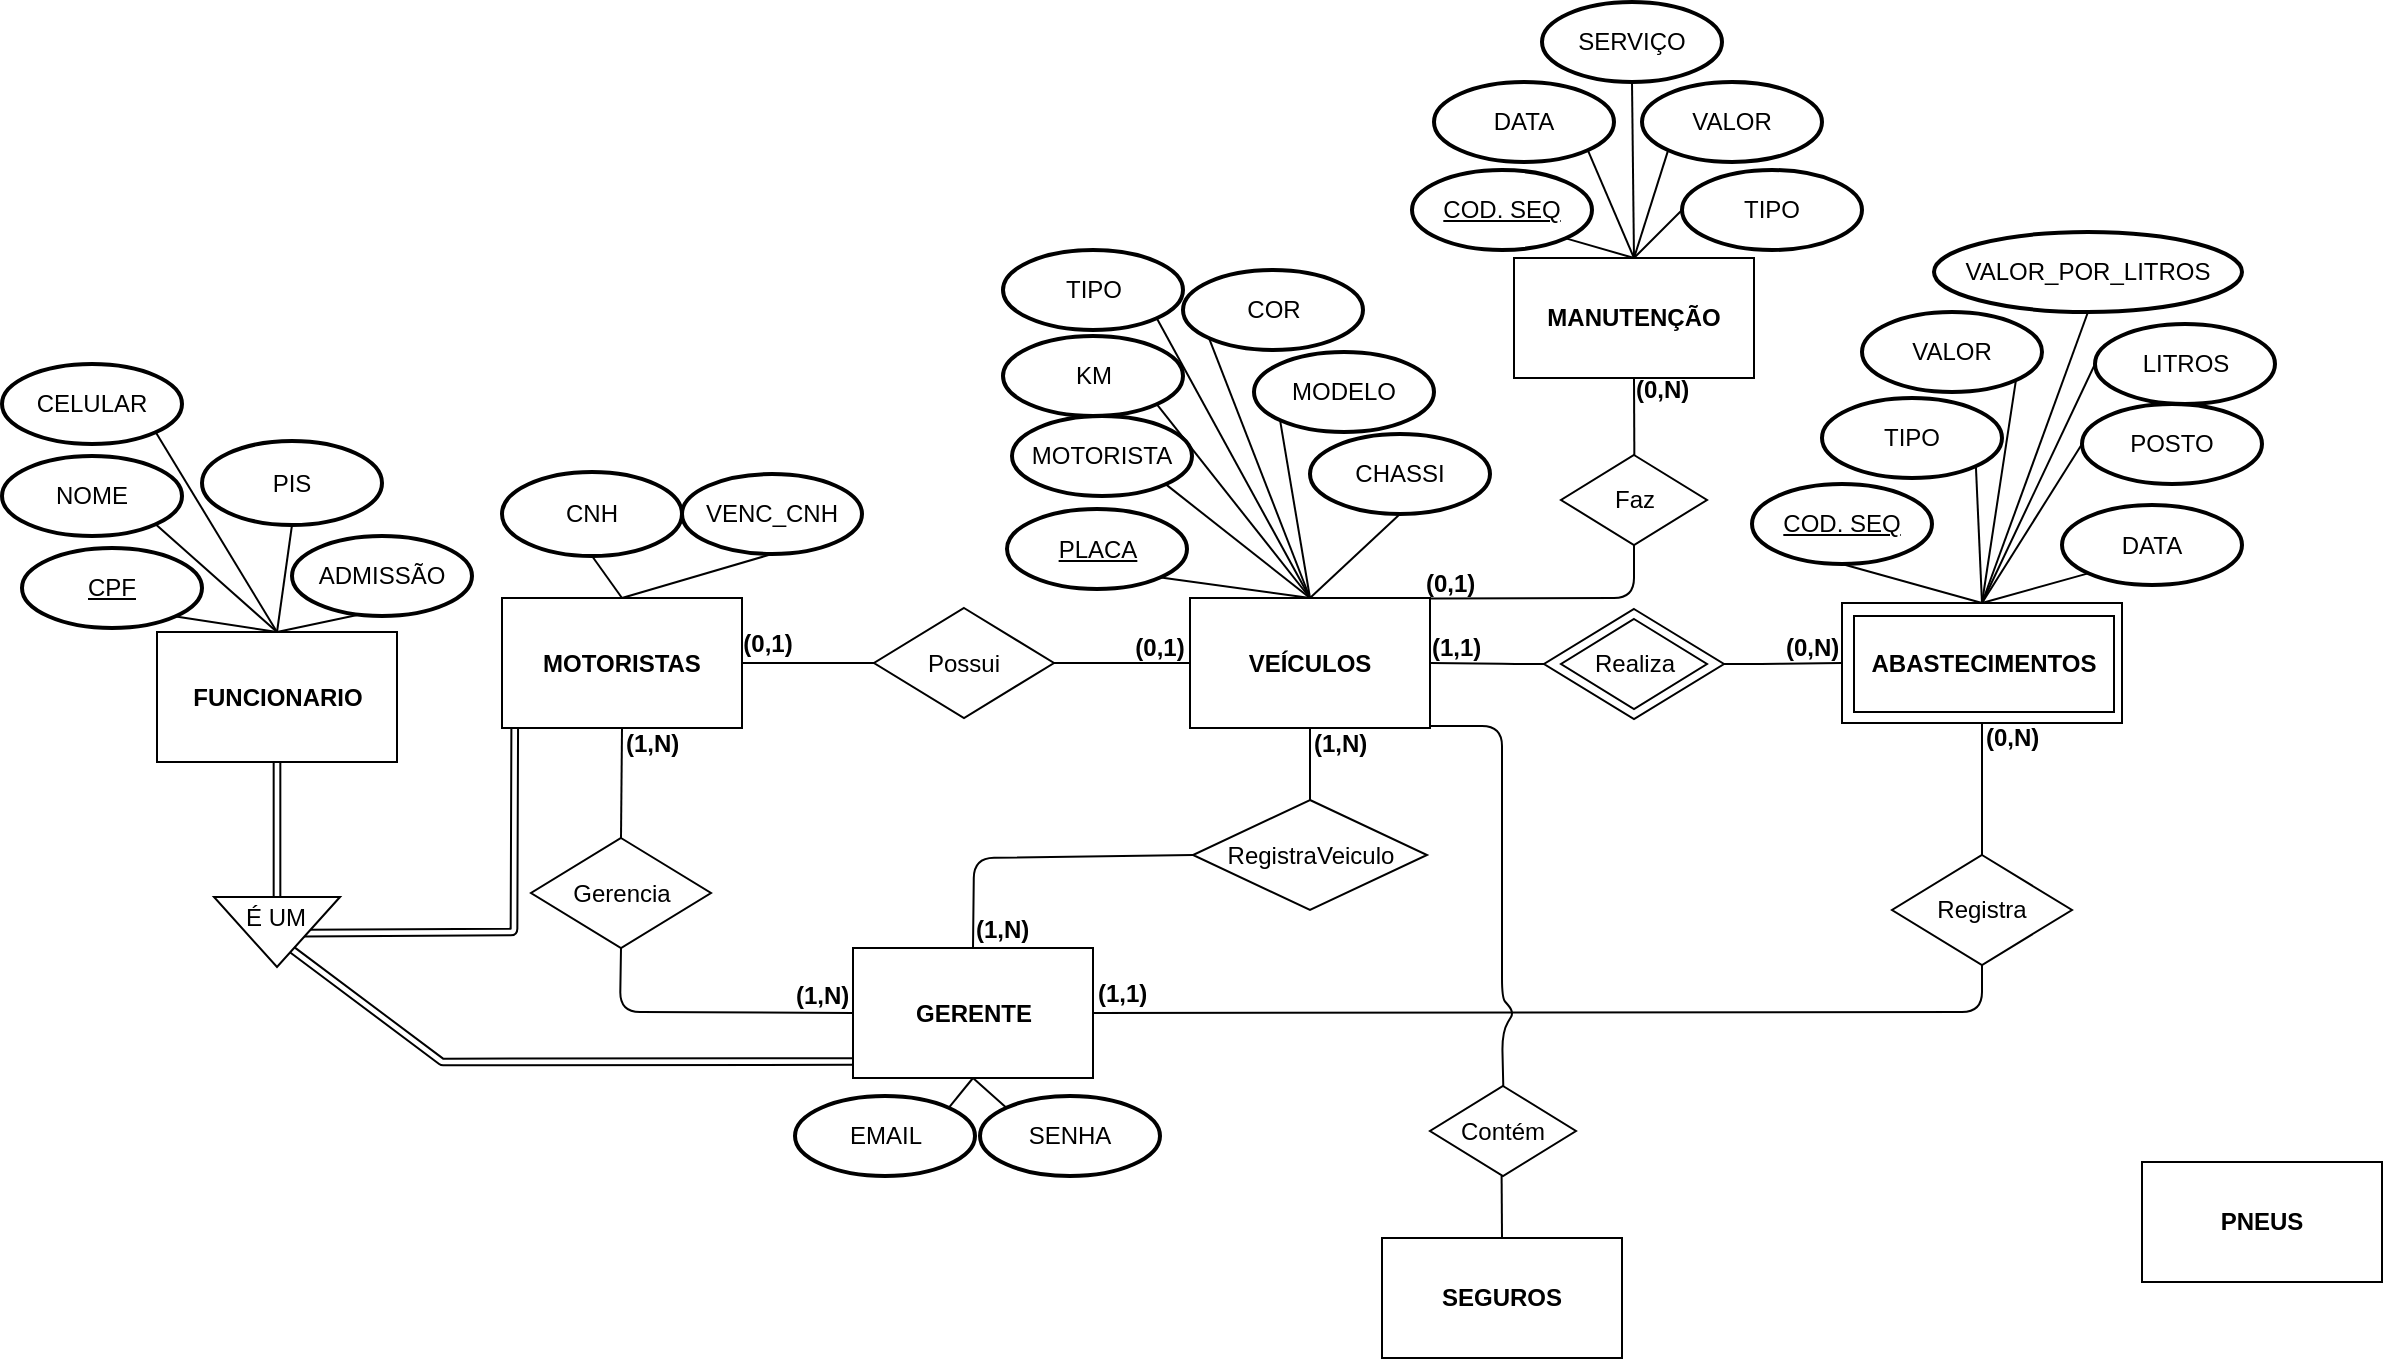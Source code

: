 <mxfile version="10.5.2" type="github"><diagram id="t4qfloRakB9NKclZlJar" name="Page-1"><mxGraphModel dx="1122" dy="1350" grid="1" gridSize="10" guides="1" tooltips="1" connect="1" arrows="1" fold="1" page="1" pageScale="1" pageWidth="827" pageHeight="1169" math="0" shadow="0"><root><mxCell id="0"/><mxCell id="1" parent="0"/><mxCell id="9N7SZ9X9yHdkgZH4mRrD-1" value="&lt;b&gt;VEÍCULOS&lt;/b&gt;" style="rounded=0;whiteSpace=wrap;html=1;" parent="1" vertex="1"><mxGeometry x="284" y="180" width="120" height="65" as="geometry"/></mxCell><mxCell id="9N7SZ9X9yHdkgZH4mRrD-2" value="&lt;b&gt;SEGUROS&lt;/b&gt;" style="rounded=0;whiteSpace=wrap;html=1;" parent="1" vertex="1"><mxGeometry x="380" y="500" width="120" height="60" as="geometry"/></mxCell><mxCell id="9N7SZ9X9yHdkgZH4mRrD-3" value="&lt;b&gt;MOTORISTAS&lt;/b&gt;" style="rounded=0;whiteSpace=wrap;html=1;" parent="1" vertex="1"><mxGeometry x="-60" y="180" width="120" height="65" as="geometry"/></mxCell><mxCell id="9N7SZ9X9yHdkgZH4mRrD-4" value="&lt;b&gt;PNEUS&lt;br&gt;&lt;/b&gt;" style="rounded=0;whiteSpace=wrap;html=1;" parent="1" vertex="1"><mxGeometry x="760" y="462" width="120" height="60" as="geometry"/></mxCell><mxCell id="9N7SZ9X9yHdkgZH4mRrD-8" value="MOTORISTA" style="strokeWidth=2;html=1;shape=mxgraph.flowchart.start_1;whiteSpace=wrap;" parent="1" vertex="1"><mxGeometry x="195" y="89" width="90" height="40" as="geometry"/></mxCell><mxCell id="9N7SZ9X9yHdkgZH4mRrD-9" value="CHASSI" style="strokeWidth=2;html=1;shape=mxgraph.flowchart.start_1;whiteSpace=wrap;" parent="1" vertex="1"><mxGeometry x="344" y="98" width="90" height="40" as="geometry"/></mxCell><mxCell id="9N7SZ9X9yHdkgZH4mRrD-10" value="&lt;u&gt;PLACA&lt;/u&gt;" style="strokeWidth=2;html=1;shape=mxgraph.flowchart.start_1;whiteSpace=wrap;" parent="1" vertex="1"><mxGeometry x="192.5" y="135.5" width="90" height="40" as="geometry"/></mxCell><mxCell id="9N7SZ9X9yHdkgZH4mRrD-12" value="" style="endArrow=none;html=1;entryX=0.855;entryY=0.855;entryDx=0;entryDy=0;entryPerimeter=0;exitX=0.5;exitY=0;exitDx=0;exitDy=0;" parent="1" source="9N7SZ9X9yHdkgZH4mRrD-1" target="9N7SZ9X9yHdkgZH4mRrD-8" edge="1"><mxGeometry width="50" height="50" relative="1" as="geometry"><mxPoint x="30" y="450" as="sourcePoint"/><mxPoint x="80" y="430" as="targetPoint"/><Array as="points"/></mxGeometry></mxCell><mxCell id="9N7SZ9X9yHdkgZH4mRrD-13" value="" style="endArrow=none;html=1;entryX=0.5;entryY=1;entryDx=0;entryDy=0;entryPerimeter=0;exitX=0.5;exitY=0;exitDx=0;exitDy=0;" parent="1" source="9N7SZ9X9yHdkgZH4mRrD-1" target="9N7SZ9X9yHdkgZH4mRrD-9" edge="1"><mxGeometry width="50" height="50" relative="1" as="geometry"><mxPoint x="245" y="190" as="sourcePoint"/><mxPoint x="255" y="130" as="targetPoint"/><Array as="points"/></mxGeometry></mxCell><mxCell id="9N7SZ9X9yHdkgZH4mRrD-14" value="" style="endArrow=none;html=1;entryX=0.855;entryY=0.855;entryDx=0;entryDy=0;entryPerimeter=0;exitX=0.5;exitY=0;exitDx=0;exitDy=0;" parent="1" source="9N7SZ9X9yHdkgZH4mRrD-1" target="9N7SZ9X9yHdkgZH4mRrD-10" edge="1"><mxGeometry width="50" height="50" relative="1" as="geometry"><mxPoint x="355" y="200" as="sourcePoint"/><mxPoint x="365" y="140" as="targetPoint"/><Array as="points"/></mxGeometry></mxCell><mxCell id="9N7SZ9X9yHdkgZH4mRrD-17" value="KM" style="strokeWidth=2;html=1;shape=mxgraph.flowchart.start_1;whiteSpace=wrap;" parent="1" vertex="1"><mxGeometry x="190.5" y="49" width="90" height="40" as="geometry"/></mxCell><mxCell id="9N7SZ9X9yHdkgZH4mRrD-18" value="" style="endArrow=none;html=1;entryX=0.855;entryY=0.855;entryDx=0;entryDy=0;entryPerimeter=0;exitX=0.5;exitY=0;exitDx=0;exitDy=0;" parent="1" source="9N7SZ9X9yHdkgZH4mRrD-1" target="9N7SZ9X9yHdkgZH4mRrD-17" edge="1"><mxGeometry width="50" height="50" relative="1" as="geometry"><mxPoint x="340" y="180" as="sourcePoint"/><mxPoint x="383" y="165" as="targetPoint"/><Array as="points"/></mxGeometry></mxCell><mxCell id="9N7SZ9X9yHdkgZH4mRrD-19" value="MODELO" style="strokeWidth=2;html=1;shape=mxgraph.flowchart.start_1;whiteSpace=wrap;" parent="1" vertex="1"><mxGeometry x="316" y="57" width="90" height="40" as="geometry"/></mxCell><mxCell id="9N7SZ9X9yHdkgZH4mRrD-20" value="" style="endArrow=none;html=1;entryX=0.145;entryY=0.855;entryDx=0;entryDy=0;entryPerimeter=0;exitX=0.5;exitY=0;exitDx=0;exitDy=0;" parent="1" source="9N7SZ9X9yHdkgZH4mRrD-1" target="9N7SZ9X9yHdkgZH4mRrD-19" edge="1"><mxGeometry width="50" height="50" relative="1" as="geometry"><mxPoint x="340" y="140" as="sourcePoint"/><mxPoint x="383" y="163" as="targetPoint"/><Array as="points"/></mxGeometry></mxCell><mxCell id="9N7SZ9X9yHdkgZH4mRrD-21" value="COR" style="strokeWidth=2;html=1;shape=mxgraph.flowchart.start_1;whiteSpace=wrap;" parent="1" vertex="1"><mxGeometry x="280.5" y="16" width="90" height="40" as="geometry"/></mxCell><mxCell id="9N7SZ9X9yHdkgZH4mRrD-22" value="" style="endArrow=none;html=1;entryX=0.145;entryY=0.855;entryDx=0;entryDy=0;entryPerimeter=0;exitX=0.5;exitY=0;exitDx=0;exitDy=0;" parent="1" source="9N7SZ9X9yHdkgZH4mRrD-1" target="9N7SZ9X9yHdkgZH4mRrD-21" edge="1"><mxGeometry width="50" height="50" relative="1" as="geometry"><mxPoint x="345" y="150" as="sourcePoint"/><mxPoint x="393" y="131" as="targetPoint"/><Array as="points"/></mxGeometry></mxCell><mxCell id="9N7SZ9X9yHdkgZH4mRrD-23" value="TIPO" style="strokeWidth=2;html=1;shape=mxgraph.flowchart.start_1;whiteSpace=wrap;" parent="1" vertex="1"><mxGeometry x="190.5" y="6" width="90" height="40" as="geometry"/></mxCell><mxCell id="9N7SZ9X9yHdkgZH4mRrD-24" value="" style="endArrow=none;html=1;entryX=0.855;entryY=0.855;entryDx=0;entryDy=0;entryPerimeter=0;exitX=0.5;exitY=0;exitDx=0;exitDy=0;" parent="1" source="9N7SZ9X9yHdkgZH4mRrD-1" target="9N7SZ9X9yHdkgZH4mRrD-23" edge="1"><mxGeometry width="50" height="50" relative="1" as="geometry"><mxPoint x="353" y="170" as="sourcePoint"/><mxPoint x="317" y="42" as="targetPoint"/><Array as="points"/></mxGeometry></mxCell><mxCell id="9N7SZ9X9yHdkgZH4mRrD-25" value="Possui" style="rhombus;whiteSpace=wrap;html=1;" parent="1" vertex="1"><mxGeometry x="126" y="185" width="90" height="55" as="geometry"/></mxCell><mxCell id="9N7SZ9X9yHdkgZH4mRrD-27" value="" style="endArrow=none;html=1;entryX=1;entryY=0.5;entryDx=0;entryDy=0;exitX=0;exitY=0.5;exitDx=0;exitDy=0;" parent="1" source="9N7SZ9X9yHdkgZH4mRrD-1" target="9N7SZ9X9yHdkgZH4mRrD-25" edge="1"><mxGeometry width="50" height="50" relative="1" as="geometry"><mxPoint x="231" y="350" as="sourcePoint"/><mxPoint x="200" y="227" as="targetPoint"/><Array as="points"/></mxGeometry></mxCell><mxCell id="9N7SZ9X9yHdkgZH4mRrD-28" value="" style="endArrow=none;html=1;entryX=1;entryY=0.5;entryDx=0;entryDy=0;exitX=0;exitY=0.5;exitDx=0;exitDy=0;" parent="1" source="9N7SZ9X9yHdkgZH4mRrD-25" target="9N7SZ9X9yHdkgZH4mRrD-3" edge="1"><mxGeometry width="50" height="50" relative="1" as="geometry"><mxPoint x="130" y="231.5" as="sourcePoint"/><mxPoint x="70" y="231.5" as="targetPoint"/><Array as="points"/></mxGeometry></mxCell><mxCell id="9N7SZ9X9yHdkgZH4mRrD-29" value="NOME" style="strokeWidth=2;html=1;shape=mxgraph.flowchart.start_1;whiteSpace=wrap;" parent="1" vertex="1"><mxGeometry x="-310" y="109" width="90" height="40" as="geometry"/></mxCell><mxCell id="9N7SZ9X9yHdkgZH4mRrD-30" value="&lt;u&gt;CPF&lt;/u&gt;" style="strokeWidth=2;html=1;shape=mxgraph.flowchart.start_1;whiteSpace=wrap;" parent="1" vertex="1"><mxGeometry x="-300" y="155" width="90" height="40" as="geometry"/></mxCell><mxCell id="9N7SZ9X9yHdkgZH4mRrD-31" value="CELULAR" style="strokeWidth=2;html=1;shape=mxgraph.flowchart.start_1;whiteSpace=wrap;" parent="1" vertex="1"><mxGeometry x="-310" y="63" width="90" height="40" as="geometry"/></mxCell><mxCell id="9N7SZ9X9yHdkgZH4mRrD-32" value="ADMISSÃO" style="strokeWidth=2;html=1;shape=mxgraph.flowchart.start_1;whiteSpace=wrap;" parent="1" vertex="1"><mxGeometry x="-165" y="149" width="90" height="40" as="geometry"/></mxCell><mxCell id="9N7SZ9X9yHdkgZH4mRrD-33" value="PIS" style="strokeWidth=2;html=1;shape=mxgraph.flowchart.start_1;whiteSpace=wrap;" parent="1" vertex="1"><mxGeometry x="-210" y="101.5" width="90" height="42" as="geometry"/></mxCell><mxCell id="9N7SZ9X9yHdkgZH4mRrD-34" value="" style="endArrow=none;html=1;entryX=0.855;entryY=0.855;entryDx=0;entryDy=0;entryPerimeter=0;exitX=0.5;exitY=0;exitDx=0;exitDy=0;" parent="1" source="hRNtRsO3ycfnS-jZEF78-74" target="9N7SZ9X9yHdkgZH4mRrD-30" edge="1"><mxGeometry width="50" height="50" relative="1" as="geometry"><mxPoint x="-190" y="130" as="sourcePoint"/><mxPoint x="-20" y="47" as="targetPoint"/><Array as="points"/></mxGeometry></mxCell><mxCell id="9N7SZ9X9yHdkgZH4mRrD-35" value="" style="endArrow=none;html=1;entryX=0.855;entryY=0.855;entryDx=0;entryDy=0;entryPerimeter=0;exitX=0.5;exitY=0;exitDx=0;exitDy=0;" parent="1" source="hRNtRsO3ycfnS-jZEF78-74" target="9N7SZ9X9yHdkgZH4mRrD-29" edge="1"><mxGeometry width="50" height="50" relative="1" as="geometry"><mxPoint x="-210" y="180" as="sourcePoint"/><mxPoint x="-40" y="118" as="targetPoint"/><Array as="points"/></mxGeometry></mxCell><mxCell id="9N7SZ9X9yHdkgZH4mRrD-36" value="" style="endArrow=none;html=1;entryX=0.855;entryY=0.855;entryDx=0;entryDy=0;entryPerimeter=0;exitX=0.5;exitY=0;exitDx=0;exitDy=0;" parent="1" source="hRNtRsO3ycfnS-jZEF78-74" target="9N7SZ9X9yHdkgZH4mRrD-31" edge="1"><mxGeometry width="50" height="50" relative="1" as="geometry"><mxPoint x="-210" y="120" as="sourcePoint"/><mxPoint x="-40" y="72" as="targetPoint"/><Array as="points"/></mxGeometry></mxCell><mxCell id="9N7SZ9X9yHdkgZH4mRrD-37" value="" style="endArrow=none;html=1;entryX=0.389;entryY=0.975;entryDx=0;entryDy=0;entryPerimeter=0;exitX=0.5;exitY=0;exitDx=0;exitDy=0;" parent="1" source="hRNtRsO3ycfnS-jZEF78-74" target="9N7SZ9X9yHdkgZH4mRrD-32" edge="1"><mxGeometry width="50" height="50" relative="1" as="geometry"><mxPoint x="-160" y="140" as="sourcePoint"/><mxPoint x="-22" y="110" as="targetPoint"/><Array as="points"/></mxGeometry></mxCell><mxCell id="9N7SZ9X9yHdkgZH4mRrD-38" value="" style="endArrow=none;html=1;entryX=0.5;entryY=1;entryDx=0;entryDy=0;entryPerimeter=0;exitX=0.5;exitY=0;exitDx=0;exitDy=0;" parent="1" source="hRNtRsO3ycfnS-jZEF78-74" target="9N7SZ9X9yHdkgZH4mRrD-33" edge="1"><mxGeometry width="50" height="50" relative="1" as="geometry"><mxPoint x="-170" y="130" as="sourcePoint"/><mxPoint x="28" y="142" as="targetPoint"/><Array as="points"/></mxGeometry></mxCell><mxCell id="9N7SZ9X9yHdkgZH4mRrD-39" value="&lt;b&gt;MANUTENÇÃO&lt;/b&gt;" style="rounded=0;whiteSpace=wrap;html=1;" parent="1" vertex="1"><mxGeometry x="446" y="10" width="120" height="60" as="geometry"/></mxCell><mxCell id="9N7SZ9X9yHdkgZH4mRrD-40" value="DATA" style="strokeWidth=2;html=1;shape=mxgraph.flowchart.start_1;whiteSpace=wrap;" parent="1" vertex="1"><mxGeometry x="406" y="-78" width="90" height="40" as="geometry"/></mxCell><mxCell id="9N7SZ9X9yHdkgZH4mRrD-42" value="TIPO" style="strokeWidth=2;html=1;shape=mxgraph.flowchart.start_1;whiteSpace=wrap;" parent="1" vertex="1"><mxGeometry x="530" y="-34" width="90" height="40" as="geometry"/></mxCell><mxCell id="9N7SZ9X9yHdkgZH4mRrD-43" value="SERVIÇO" style="strokeWidth=2;html=1;shape=mxgraph.flowchart.start_1;whiteSpace=wrap;" parent="1" vertex="1"><mxGeometry x="460" y="-118" width="90" height="40" as="geometry"/></mxCell><mxCell id="9N7SZ9X9yHdkgZH4mRrD-44" value="VALOR" style="strokeWidth=2;html=1;shape=mxgraph.flowchart.start_1;whiteSpace=wrap;" parent="1" vertex="1"><mxGeometry x="510" y="-78" width="90" height="40" as="geometry"/></mxCell><mxCell id="9N7SZ9X9yHdkgZH4mRrD-45" value="" style="endArrow=none;html=1;entryX=0.5;entryY=0;entryDx=0;entryDy=0;exitX=0.5;exitY=1;exitDx=0;exitDy=0;exitPerimeter=0;" parent="1" source="9N7SZ9X9yHdkgZH4mRrD-43" target="9N7SZ9X9yHdkgZH4mRrD-39" edge="1"><mxGeometry width="50" height="50" relative="1" as="geometry"><mxPoint x="520" y="-80" as="sourcePoint"/><mxPoint x="638" y="-54" as="targetPoint"/><Array as="points"/></mxGeometry></mxCell><mxCell id="9N7SZ9X9yHdkgZH4mRrD-46" value="" style="endArrow=none;html=1;entryX=0.5;entryY=0;entryDx=0;entryDy=0;exitX=0.855;exitY=0.855;exitDx=0;exitDy=0;exitPerimeter=0;" parent="1" source="9N7SZ9X9yHdkgZH4mRrD-40" target="9N7SZ9X9yHdkgZH4mRrD-39" edge="1"><mxGeometry width="50" height="50" relative="1" as="geometry"><mxPoint x="355" y="440" as="sourcePoint"/><mxPoint x="340" y="410" as="targetPoint"/><Array as="points"/></mxGeometry></mxCell><mxCell id="9N7SZ9X9yHdkgZH4mRrD-48" value="" style="endArrow=none;html=1;entryX=0.5;entryY=0;entryDx=0;entryDy=0;exitX=0;exitY=0.5;exitDx=0;exitDy=0;exitPerimeter=0;" parent="1" source="9N7SZ9X9yHdkgZH4mRrD-42" target="9N7SZ9X9yHdkgZH4mRrD-39" edge="1"><mxGeometry width="50" height="50" relative="1" as="geometry"><mxPoint x="325" y="483" as="sourcePoint"/><mxPoint x="340" y="410" as="targetPoint"/><Array as="points"/></mxGeometry></mxCell><mxCell id="9N7SZ9X9yHdkgZH4mRrD-49" value="" style="endArrow=none;html=1;entryX=0.5;entryY=0;entryDx=0;entryDy=0;exitX=0.145;exitY=0.855;exitDx=0;exitDy=0;exitPerimeter=0;" parent="1" source="9N7SZ9X9yHdkgZH4mRrD-44" target="9N7SZ9X9yHdkgZH4mRrD-39" edge="1"><mxGeometry width="50" height="50" relative="1" as="geometry"><mxPoint x="343" y="496" as="sourcePoint"/><mxPoint x="340" y="410" as="targetPoint"/><Array as="points"/></mxGeometry></mxCell><mxCell id="9N7SZ9X9yHdkgZH4mRrD-50" value="CNH" style="strokeWidth=2;html=1;shape=mxgraph.flowchart.start_1;whiteSpace=wrap;" parent="1" vertex="1"><mxGeometry x="-60" y="117" width="90" height="42" as="geometry"/></mxCell><mxCell id="V9KDtcPmeRMQg-3hCmHL-2" value="" style="endArrow=none;html=1;exitX=0.5;exitY=0;exitDx=0;exitDy=0;entryX=0.5;entryY=1;entryDx=0;entryDy=0;entryPerimeter=0;" parent="1" source="9N7SZ9X9yHdkgZH4mRrD-3" target="9N7SZ9X9yHdkgZH4mRrD-50" edge="1"><mxGeometry width="50" height="50" relative="1" as="geometry"><mxPoint y="139.5" as="sourcePoint"/><mxPoint x="30" y="120" as="targetPoint"/><Array as="points"/></mxGeometry></mxCell><mxCell id="hRNtRsO3ycfnS-jZEF78-1" value="&lt;b&gt;ABASTECIMENTOS&lt;br&gt;&lt;/b&gt;" style="rounded=0;whiteSpace=wrap;html=1;" vertex="1" parent="1"><mxGeometry x="610" y="182.5" width="140" height="60" as="geometry"/></mxCell><mxCell id="hRNtRsO3ycfnS-jZEF78-2" value="&lt;b&gt;(0,1)&lt;/b&gt;" style="text;html=1;strokeColor=none;fillColor=none;align=center;verticalAlign=middle;whiteSpace=wrap;rounded=0;" vertex="1" parent="1"><mxGeometry x="249" y="195" width="40" height="20" as="geometry"/></mxCell><mxCell id="hRNtRsO3ycfnS-jZEF78-3" value="&lt;b&gt;(0,1)&lt;/b&gt;" style="text;html=1;strokeColor=none;fillColor=none;align=center;verticalAlign=middle;whiteSpace=wrap;rounded=0;" vertex="1" parent="1"><mxGeometry x="53" y="192.5" width="40" height="20" as="geometry"/></mxCell><mxCell id="hRNtRsO3ycfnS-jZEF78-8" value="Realiza" style="rhombus;whiteSpace=wrap;html=1;" vertex="1" parent="1"><mxGeometry x="461" y="185.5" width="90" height="55" as="geometry"/></mxCell><mxCell id="hRNtRsO3ycfnS-jZEF78-12" value="" style="endArrow=none;html=1;entryX=0;entryY=0.5;entryDx=0;entryDy=0;exitX=1;exitY=0.5;exitDx=0;exitDy=0;" edge="1" parent="1" source="9N7SZ9X9yHdkgZH4mRrD-1" target="hRNtRsO3ycfnS-jZEF78-8"><mxGeometry width="50" height="50" relative="1" as="geometry"><mxPoint x="430.111" y="223.111" as="sourcePoint"/><mxPoint x="473.167" y="207.278" as="targetPoint"/><Array as="points"><mxPoint x="450" y="213"/></Array></mxGeometry></mxCell><mxCell id="hRNtRsO3ycfnS-jZEF78-13" value="" style="endArrow=none;html=1;exitX=1;exitY=0.5;exitDx=0;exitDy=0;entryX=0;entryY=0.5;entryDx=0;entryDy=0;" edge="1" parent="1" source="hRNtRsO3ycfnS-jZEF78-8" target="hRNtRsO3ycfnS-jZEF78-1"><mxGeometry width="50" height="50" relative="1" as="geometry"><mxPoint x="547.333" y="220.167" as="sourcePoint"/><mxPoint x="580" y="240" as="targetPoint"/><Array as="points"><mxPoint x="570" y="213"/></Array></mxGeometry></mxCell><mxCell id="hRNtRsO3ycfnS-jZEF78-18" value="&lt;b&gt;GERENTE&lt;/b&gt;" style="rounded=0;whiteSpace=wrap;html=1;" vertex="1" parent="1"><mxGeometry x="115.5" y="355" width="120" height="65" as="geometry"/></mxCell><mxCell id="hRNtRsO3ycfnS-jZEF78-25" value="EMAIL" style="strokeWidth=2;html=1;shape=mxgraph.flowchart.start_1;whiteSpace=wrap;" vertex="1" parent="1"><mxGeometry x="86.5" y="429" width="90" height="40" as="geometry"/></mxCell><mxCell id="hRNtRsO3ycfnS-jZEF78-26" value="SENHA" style="strokeWidth=2;html=1;shape=mxgraph.flowchart.start_1;whiteSpace=wrap;" vertex="1" parent="1"><mxGeometry x="179" y="429" width="90" height="40" as="geometry"/></mxCell><mxCell id="hRNtRsO3ycfnS-jZEF78-30" value="" style="endArrow=none;html=1;exitX=0.5;exitY=1;exitDx=0;exitDy=0;entryX=0.145;entryY=0.145;entryDx=0;entryDy=0;entryPerimeter=0;" edge="1" parent="1" source="hRNtRsO3ycfnS-jZEF78-18" target="hRNtRsO3ycfnS-jZEF78-26"><mxGeometry width="50" height="50" relative="1" as="geometry"><mxPoint x="188.286" y="550.048" as="sourcePoint"/><mxPoint x="220" y="650" as="targetPoint"/><Array as="points"/></mxGeometry></mxCell><mxCell id="hRNtRsO3ycfnS-jZEF78-31" value="" style="endArrow=none;html=1;exitX=0.5;exitY=1;exitDx=0;exitDy=0;entryX=0.855;entryY=0.145;entryDx=0;entryDy=0;entryPerimeter=0;" edge="1" parent="1" source="hRNtRsO3ycfnS-jZEF78-18" target="hRNtRsO3ycfnS-jZEF78-25"><mxGeometry width="50" height="50" relative="1" as="geometry"><mxPoint x="155.786" y="604.048" as="sourcePoint"/><mxPoint x="216.738" y="655.952" as="targetPoint"/><Array as="points"/></mxGeometry></mxCell><mxCell id="hRNtRsO3ycfnS-jZEF78-35" value="Gerencia" style="rhombus;whiteSpace=wrap;html=1;" vertex="1" parent="1"><mxGeometry x="-45.5" y="300" width="90" height="55" as="geometry"/></mxCell><mxCell id="hRNtRsO3ycfnS-jZEF78-36" value="RegistraVeiculo" style="rhombus;whiteSpace=wrap;html=1;" vertex="1" parent="1"><mxGeometry x="285.5" y="281" width="117" height="55" as="geometry"/></mxCell><mxCell id="hRNtRsO3ycfnS-jZEF78-37" value="" style="endArrow=none;html=1;exitX=0;exitY=0.5;exitDx=0;exitDy=0;entryX=0.5;entryY=1;entryDx=0;entryDy=0;" edge="1" parent="1" source="hRNtRsO3ycfnS-jZEF78-18" target="hRNtRsO3ycfnS-jZEF78-35"><mxGeometry width="50" height="50" relative="1" as="geometry"><mxPoint x="25.5" y="434" as="sourcePoint"/><mxPoint x="50" y="387" as="targetPoint"/><Array as="points"><mxPoint x="-1" y="387"/></Array></mxGeometry></mxCell><mxCell id="hRNtRsO3ycfnS-jZEF78-38" value="" style="endArrow=none;html=1;entryX=0.5;entryY=1;entryDx=0;entryDy=0;exitX=0.5;exitY=0;exitDx=0;exitDy=0;" edge="1" parent="1" source="hRNtRsO3ycfnS-jZEF78-35" target="9N7SZ9X9yHdkgZH4mRrD-3"><mxGeometry width="50" height="50" relative="1" as="geometry"><mxPoint x="70" y="364" as="sourcePoint"/><mxPoint x="101" y="260" as="targetPoint"/><Array as="points"/></mxGeometry></mxCell><mxCell id="hRNtRsO3ycfnS-jZEF78-39" value="" style="endArrow=none;html=1;exitX=0;exitY=0.5;exitDx=0;exitDy=0;entryX=0.5;entryY=0;entryDx=0;entryDy=0;" edge="1" parent="1" source="hRNtRsO3ycfnS-jZEF78-36" target="hRNtRsO3ycfnS-jZEF78-18"><mxGeometry width="50" height="50" relative="1" as="geometry"><mxPoint x="369.224" y="392.31" as="sourcePoint"/><mxPoint x="252.672" y="359.897" as="targetPoint"/><Array as="points"><mxPoint x="176" y="310"/></Array></mxGeometry></mxCell><mxCell id="hRNtRsO3ycfnS-jZEF78-40" value="" style="endArrow=none;html=1;entryX=0.5;entryY=1;entryDx=0;entryDy=0;exitX=0.5;exitY=0;exitDx=0;exitDy=0;" edge="1" parent="1" source="hRNtRsO3ycfnS-jZEF78-36" target="9N7SZ9X9yHdkgZH4mRrD-1"><mxGeometry width="50" height="50" relative="1" as="geometry"><mxPoint x="302.672" y="316.724" as="sourcePoint"/><mxPoint x="303.362" y="262.241" as="targetPoint"/><Array as="points"/></mxGeometry></mxCell><mxCell id="hRNtRsO3ycfnS-jZEF78-41" value="&lt;b&gt;(1,N)&lt;/b&gt;" style="text;html=1;resizable=0;points=[];autosize=1;align=left;verticalAlign=top;spacingTop=-4;" vertex="1" parent="1"><mxGeometry y="242.5" width="40" height="20" as="geometry"/></mxCell><mxCell id="hRNtRsO3ycfnS-jZEF78-42" value="&lt;b&gt;(1,N)&lt;/b&gt;" style="text;html=1;resizable=0;points=[];autosize=1;align=left;verticalAlign=top;spacingTop=-4;" vertex="1" parent="1"><mxGeometry x="85" y="368.5" width="40" height="20" as="geometry"/></mxCell><mxCell id="hRNtRsO3ycfnS-jZEF78-44" value="&lt;b&gt;(1,N)&lt;/b&gt;" style="text;html=1;resizable=0;points=[];autosize=1;align=left;verticalAlign=top;spacingTop=-4;" vertex="1" parent="1"><mxGeometry x="344" y="242.5" width="40" height="20" as="geometry"/></mxCell><mxCell id="hRNtRsO3ycfnS-jZEF78-45" value="&lt;b&gt;(1,N)&lt;/b&gt;" style="text;html=1;resizable=0;points=[];autosize=1;align=left;verticalAlign=top;spacingTop=-4;" vertex="1" parent="1"><mxGeometry x="175" y="336" width="40" height="20" as="geometry"/></mxCell><mxCell id="hRNtRsO3ycfnS-jZEF78-46" value="" style="endArrow=none;html=1;exitX=1;exitY=0.5;exitDx=0;exitDy=0;entryX=0.5;entryY=1;entryDx=0;entryDy=0;" edge="1" parent="1" source="hRNtRsO3ycfnS-jZEF78-18" target="hRNtRsO3ycfnS-jZEF78-50"><mxGeometry width="50" height="50" relative="1" as="geometry"><mxPoint x="288.932" y="385.542" as="sourcePoint"/><mxPoint x="680" y="360" as="targetPoint"/><Array as="points"><mxPoint x="680" y="387"/></Array></mxGeometry></mxCell><mxCell id="hRNtRsO3ycfnS-jZEF78-47" value="&lt;b&gt;(0,N)&lt;/b&gt;" style="text;html=1;resizable=0;points=[];autosize=1;align=left;verticalAlign=top;spacingTop=-4;" vertex="1" parent="1"><mxGeometry x="680" y="240" width="40" height="20" as="geometry"/></mxCell><mxCell id="hRNtRsO3ycfnS-jZEF78-48" value="&lt;b&gt;(1,1)&lt;/b&gt;" style="text;html=1;resizable=0;points=[];autosize=1;align=left;verticalAlign=top;spacingTop=-4;" vertex="1" parent="1"><mxGeometry x="402.5" y="195" width="40" height="20" as="geometry"/></mxCell><mxCell id="hRNtRsO3ycfnS-jZEF78-49" value="&lt;b&gt;(0,N)&lt;/b&gt;" style="text;html=1;resizable=0;points=[];autosize=1;align=left;verticalAlign=top;spacingTop=-4;" vertex="1" parent="1"><mxGeometry x="580" y="195" width="40" height="20" as="geometry"/></mxCell><mxCell id="hRNtRsO3ycfnS-jZEF78-50" value="Registra" style="rhombus;whiteSpace=wrap;html=1;" vertex="1" parent="1"><mxGeometry x="635" y="308.5" width="90" height="55" as="geometry"/></mxCell><mxCell id="hRNtRsO3ycfnS-jZEF78-51" value="" style="endArrow=none;html=1;exitX=0.5;exitY=0;exitDx=0;exitDy=0;entryX=0.5;entryY=1;entryDx=0;entryDy=0;" edge="1" parent="1" source="hRNtRsO3ycfnS-jZEF78-50" target="hRNtRsO3ycfnS-jZEF78-1"><mxGeometry width="50" height="50" relative="1" as="geometry"><mxPoint x="673.333" y="280.167" as="sourcePoint"/><mxPoint x="726.667" y="280.167" as="targetPoint"/><Array as="points"/></mxGeometry></mxCell><mxCell id="hRNtRsO3ycfnS-jZEF78-52" value="&lt;b&gt;(1,1)&lt;/b&gt;" style="text;html=1;resizable=0;points=[];autosize=1;align=left;verticalAlign=top;spacingTop=-4;" vertex="1" parent="1"><mxGeometry x="235.5" y="367.5" width="40" height="20" as="geometry"/></mxCell><mxCell id="hRNtRsO3ycfnS-jZEF78-53" value="" style="endArrow=none;html=1;exitX=0.998;exitY=0.004;exitDx=0;exitDy=0;exitPerimeter=0;entryX=0.5;entryY=0.85;entryDx=0;entryDy=0;entryPerimeter=0;" edge="1" parent="1" source="9N7SZ9X9yHdkgZH4mRrD-1" target="hRNtRsO3ycfnS-jZEF78-64"><mxGeometry width="50" height="50" relative="1" as="geometry"><mxPoint x="457.333" y="116.333" as="sourcePoint"/><mxPoint x="510" y="140" as="targetPoint"/><Array as="points"><mxPoint x="506" y="180"/></Array></mxGeometry></mxCell><mxCell id="hRNtRsO3ycfnS-jZEF78-54" value="&lt;b&gt;ABASTECIMENTOS&lt;br&gt;&lt;/b&gt;" style="rounded=0;whiteSpace=wrap;html=1;" vertex="1" parent="1"><mxGeometry x="616" y="189" width="130" height="48" as="geometry"/></mxCell><mxCell id="hRNtRsO3ycfnS-jZEF78-55" value="Realiza" style="rhombus;whiteSpace=wrap;html=1;strokeColor=#000000;rounded=0;comic=0;shadow=0;perimeterSpacing=7;fillColor=#ffffff;" vertex="1" parent="1"><mxGeometry x="469.5" y="190.5" width="73" height="45" as="geometry"/></mxCell><mxCell id="hRNtRsO3ycfnS-jZEF78-57" value="&lt;u&gt;COD. SEQ&lt;/u&gt;" style="strokeWidth=2;html=1;shape=mxgraph.flowchart.start_1;whiteSpace=wrap;" vertex="1" parent="1"><mxGeometry x="565" y="123" width="90" height="40" as="geometry"/></mxCell><mxCell id="hRNtRsO3ycfnS-jZEF78-59" value="DATA" style="strokeWidth=2;html=1;shape=mxgraph.flowchart.start_1;whiteSpace=wrap;" vertex="1" parent="1"><mxGeometry x="720" y="133.5" width="90" height="40" as="geometry"/></mxCell><mxCell id="hRNtRsO3ycfnS-jZEF78-62" value="" style="endArrow=none;html=1;entryX=0.5;entryY=1;entryDx=0;entryDy=0;entryPerimeter=0;exitX=0.5;exitY=0;exitDx=0;exitDy=0;" edge="1" parent="1" source="hRNtRsO3ycfnS-jZEF78-1" target="hRNtRsO3ycfnS-jZEF78-57"><mxGeometry width="50" height="50" relative="1" as="geometry"><mxPoint x="620.143" y="116.857" as="sourcePoint"/><mxPoint x="665.286" y="75.143" as="targetPoint"/><Array as="points"/></mxGeometry></mxCell><mxCell id="hRNtRsO3ycfnS-jZEF78-63" value="" style="endArrow=none;html=1;entryX=0.145;entryY=0.855;entryDx=0;entryDy=0;entryPerimeter=0;exitX=0.5;exitY=0;exitDx=0;exitDy=0;" edge="1" parent="1" source="hRNtRsO3ycfnS-jZEF78-1" target="hRNtRsO3ycfnS-jZEF78-59"><mxGeometry width="50" height="50" relative="1" as="geometry"><mxPoint x="680" y="170" as="sourcePoint"/><mxPoint x="646.143" y="173.857" as="targetPoint"/><Array as="points"/></mxGeometry></mxCell><mxCell id="hRNtRsO3ycfnS-jZEF78-64" value="Faz" style="rhombus;whiteSpace=wrap;html=1;strokeColor=#000000;rounded=0;comic=0;shadow=0;perimeterSpacing=7;fillColor=#ffffff;" vertex="1" parent="1"><mxGeometry x="469.5" y="108.5" width="73" height="45" as="geometry"/></mxCell><mxCell id="hRNtRsO3ycfnS-jZEF78-66" value="" style="endArrow=none;html=1;entryX=0.5;entryY=1;entryDx=0;entryDy=0;exitX=0.502;exitY=0.125;exitDx=0;exitDy=0;exitPerimeter=0;" edge="1" parent="1" source="hRNtRsO3ycfnS-jZEF78-64" target="9N7SZ9X9yHdkgZH4mRrD-39"><mxGeometry width="50" height="50" relative="1" as="geometry"><mxPoint x="490" y="111" as="sourcePoint"/><mxPoint x="496.286" y="82.143" as="targetPoint"/><Array as="points"/></mxGeometry></mxCell><mxCell id="hRNtRsO3ycfnS-jZEF78-67" value="&lt;b&gt;(0,N)&lt;/b&gt;" style="text;html=1;resizable=0;points=[];autosize=1;align=left;verticalAlign=top;spacingTop=-4;" vertex="1" parent="1"><mxGeometry x="505" y="66" width="40" height="20" as="geometry"/></mxCell><mxCell id="hRNtRsO3ycfnS-jZEF78-68" value="&lt;b&gt;(0,1)&lt;/b&gt;" style="text;html=1;resizable=0;points=[];autosize=1;align=left;verticalAlign=top;spacingTop=-4;" vertex="1" parent="1"><mxGeometry x="400" y="163" width="40" height="20" as="geometry"/></mxCell><mxCell id="hRNtRsO3ycfnS-jZEF78-71" value="&lt;u&gt;COD. SEQ&lt;/u&gt;" style="strokeWidth=2;html=1;shape=mxgraph.flowchart.start_1;whiteSpace=wrap;" vertex="1" parent="1"><mxGeometry x="395" y="-34" width="90" height="40" as="geometry"/></mxCell><mxCell id="hRNtRsO3ycfnS-jZEF78-72" value="" style="endArrow=none;html=1;entryX=0.855;entryY=0.855;entryDx=0;entryDy=0;entryPerimeter=0;exitX=0.5;exitY=0;exitDx=0;exitDy=0;" edge="1" parent="1" source="9N7SZ9X9yHdkgZH4mRrD-39" target="hRNtRsO3ycfnS-jZEF78-71"><mxGeometry width="50" height="50" relative="1" as="geometry"><mxPoint x="505" y="8" as="sourcePoint"/><mxPoint x="460.724" y="-10.172" as="targetPoint"/><Array as="points"/></mxGeometry></mxCell><mxCell id="hRNtRsO3ycfnS-jZEF78-73" value="" style="endArrow=none;html=1;entryX=0.997;entryY=0.985;entryDx=0;entryDy=0;entryPerimeter=0;exitX=0.502;exitY=0.14;exitDx=0;exitDy=0;exitPerimeter=0;" edge="1" parent="1" source="hRNtRsO3ycfnS-jZEF78-91" target="9N7SZ9X9yHdkgZH4mRrD-1"><mxGeometry width="50" height="50" relative="1" as="geometry"><mxPoint x="440" y="450" as="sourcePoint"/><mxPoint x="440" y="244" as="targetPoint"/><Array as="points"><mxPoint x="440" y="397"/><mxPoint x="446" y="387"/><mxPoint x="440" y="380"/><mxPoint x="440" y="244"/></Array></mxGeometry></mxCell><mxCell id="hRNtRsO3ycfnS-jZEF78-74" value="&lt;b&gt;FUNCIONARIO&lt;/b&gt;" style="rounded=0;whiteSpace=wrap;html=1;" vertex="1" parent="1"><mxGeometry x="-232.5" y="197" width="120" height="65" as="geometry"/></mxCell><mxCell id="hRNtRsO3ycfnS-jZEF78-83" value="" style="shape=link;html=1;width=3.333;exitX=0.5;exitY=1;exitDx=0;exitDy=0;entryX=0;entryY=0.5;entryDx=0;entryDy=0;" edge="1" parent="1" source="hRNtRsO3ycfnS-jZEF78-74" target="hRNtRsO3ycfnS-jZEF78-80"><mxGeometry width="50" height="50" relative="1" as="geometry"><mxPoint x="-113" y="290" as="sourcePoint"/><mxPoint x="-173" y="330" as="targetPoint"/><Array as="points"/></mxGeometry></mxCell><mxCell id="hRNtRsO3ycfnS-jZEF78-84" value="VENC_CNH" style="strokeWidth=2;html=1;shape=mxgraph.flowchart.start_1;whiteSpace=wrap;" vertex="1" parent="1"><mxGeometry x="30" y="118" width="90" height="40" as="geometry"/></mxCell><mxCell id="hRNtRsO3ycfnS-jZEF78-85" value="" style="endArrow=none;html=1;exitX=0.5;exitY=0;exitDx=0;exitDy=0;entryX=0.5;entryY=1;entryDx=0;entryDy=0;entryPerimeter=0;" edge="1" parent="1" source="9N7SZ9X9yHdkgZH4mRrD-3" target="hRNtRsO3ycfnS-jZEF78-84"><mxGeometry width="50" height="50" relative="1" as="geometry"><mxPoint x="9.667" y="189.833" as="sourcePoint"/><mxPoint x="4.667" y="157.333" as="targetPoint"/><Array as="points"/></mxGeometry></mxCell><mxCell id="hRNtRsO3ycfnS-jZEF78-86" value="" style="shape=link;html=1;width=3.333;entryX=0.053;entryY=1;entryDx=0;entryDy=0;entryPerimeter=0;exitX=0.515;exitY=0.289;exitDx=0;exitDy=0;exitPerimeter=0;" edge="1" parent="1" source="hRNtRsO3ycfnS-jZEF78-80" target="9N7SZ9X9yHdkgZH4mRrD-3"><mxGeometry width="50" height="50" relative="1" as="geometry"><mxPoint x="-160" y="360" as="sourcePoint"/><mxPoint x="-110" y="420" as="targetPoint"/><Array as="points"><mxPoint x="-54" y="347"/></Array></mxGeometry></mxCell><mxCell id="hRNtRsO3ycfnS-jZEF78-80" value="" style="triangle;whiteSpace=wrap;html=1;rounded=0;shadow=0;comic=0;strokeColor=#000000;fillColor=#ffffff;rotation=90;" vertex="1" parent="1"><mxGeometry x="-190" y="315.5" width="35" height="63" as="geometry"/></mxCell><mxCell id="hRNtRsO3ycfnS-jZEF78-90" value="" style="shape=link;html=1;width=3.333;exitX=0.754;exitY=0.379;exitDx=0;exitDy=0;entryX=-0.001;entryY=0.873;entryDx=0;entryDy=0;entryPerimeter=0;exitPerimeter=0;" edge="1" parent="1" source="hRNtRsO3ycfnS-jZEF78-80" target="hRNtRsO3ycfnS-jZEF78-18"><mxGeometry width="50" height="50" relative="1" as="geometry"><mxPoint x="-172.786" y="361.69" as="sourcePoint"/><mxPoint x="10" y="440" as="targetPoint"/><Array as="points"><mxPoint x="-90" y="412"/></Array></mxGeometry></mxCell><mxCell id="hRNtRsO3ycfnS-jZEF78-82" value="&lt;span&gt;É UM&lt;/span&gt;" style="text;html=1;resizable=0;points=[];autosize=1;align=left;verticalAlign=top;spacingTop=-4;" vertex="1" parent="1"><mxGeometry x="-190" y="330" width="50" height="20" as="geometry"/></mxCell><mxCell id="hRNtRsO3ycfnS-jZEF78-91" value="Contém" style="rhombus;whiteSpace=wrap;html=1;strokeColor=#000000;rounded=0;comic=0;shadow=0;perimeterSpacing=7;fillColor=#ffffff;" vertex="1" parent="1"><mxGeometry x="404" y="424" width="73" height="45" as="geometry"/></mxCell><mxCell id="hRNtRsO3ycfnS-jZEF78-92" value="" style="endArrow=none;html=1;entryX=0.5;entryY=0;entryDx=0;entryDy=0;exitX=0.492;exitY=0.879;exitDx=0;exitDy=0;exitPerimeter=0;" edge="1" parent="1" source="hRNtRsO3ycfnS-jZEF78-91" target="9N7SZ9X9yHdkgZH4mRrD-2"><mxGeometry width="50" height="50" relative="1" as="geometry"><mxPoint x="434.143" y="484.429" as="sourcePoint"/><mxPoint x="491.286" y="485" as="targetPoint"/><Array as="points"/></mxGeometry></mxCell><mxCell id="hRNtRsO3ycfnS-jZEF78-95" value="TIPO" style="strokeWidth=2;html=1;shape=mxgraph.flowchart.start_1;whiteSpace=wrap;" vertex="1" parent="1"><mxGeometry x="600" y="80" width="90" height="40" as="geometry"/></mxCell><mxCell id="hRNtRsO3ycfnS-jZEF78-96" value="VALOR" style="strokeWidth=2;html=1;shape=mxgraph.flowchart.start_1;whiteSpace=wrap;" vertex="1" parent="1"><mxGeometry x="620" y="37" width="90" height="40" as="geometry"/></mxCell><mxCell id="hRNtRsO3ycfnS-jZEF78-97" value="LITROS" style="strokeWidth=2;html=1;shape=mxgraph.flowchart.start_1;whiteSpace=wrap;" vertex="1" parent="1"><mxGeometry x="736.5" y="43" width="90" height="40" as="geometry"/></mxCell><mxCell id="hRNtRsO3ycfnS-jZEF78-98" value="VALOR_POR_LITROS" style="strokeWidth=2;html=1;shape=mxgraph.flowchart.start_1;whiteSpace=wrap;" vertex="1" parent="1"><mxGeometry x="656" y="-3" width="154" height="40" as="geometry"/></mxCell><mxCell id="hRNtRsO3ycfnS-jZEF78-99" value="POSTO" style="strokeWidth=2;html=1;shape=mxgraph.flowchart.start_1;whiteSpace=wrap;" vertex="1" parent="1"><mxGeometry x="730" y="83" width="90" height="40" as="geometry"/></mxCell><mxCell id="hRNtRsO3ycfnS-jZEF78-100" value="" style="endArrow=none;html=1;entryX=0.5;entryY=0;entryDx=0;entryDy=0;exitX=0.855;exitY=0.855;exitDx=0;exitDy=0;exitPerimeter=0;" edge="1" parent="1" source="hRNtRsO3ycfnS-jZEF78-96" target="hRNtRsO3ycfnS-jZEF78-1"><mxGeometry width="50" height="50" relative="1" as="geometry"><mxPoint x="713.857" y="99.143" as="sourcePoint"/><mxPoint x="689.857" y="123.143" as="targetPoint"/><Array as="points"/></mxGeometry></mxCell><mxCell id="hRNtRsO3ycfnS-jZEF78-101" value="" style="endArrow=none;html=1;entryX=0.5;entryY=0;entryDx=0;entryDy=0;exitX=0.855;exitY=0.855;exitDx=0;exitDy=0;exitPerimeter=0;" edge="1" parent="1" source="hRNtRsO3ycfnS-jZEF78-95" target="hRNtRsO3ycfnS-jZEF78-1"><mxGeometry width="50" height="50" relative="1" as="geometry"><mxPoint x="678.857" y="126.143" as="sourcePoint"/><mxPoint x="654.857" y="150.143" as="targetPoint"/><Array as="points"/></mxGeometry></mxCell><mxCell id="hRNtRsO3ycfnS-jZEF78-104" value="" style="endArrow=none;html=1;entryX=0.5;entryY=0;entryDx=0;entryDy=0;exitX=0.5;exitY=1;exitDx=0;exitDy=0;exitPerimeter=0;" edge="1" parent="1" source="hRNtRsO3ycfnS-jZEF78-98" target="hRNtRsO3ycfnS-jZEF78-1"><mxGeometry width="50" height="50" relative="1" as="geometry"><mxPoint x="753.857" y="46.143" as="sourcePoint"/><mxPoint x="729.857" y="70.143" as="targetPoint"/><Array as="points"/></mxGeometry></mxCell><mxCell id="hRNtRsO3ycfnS-jZEF78-105" value="" style="endArrow=none;html=1;entryX=0.5;entryY=0;entryDx=0;entryDy=0;exitX=0;exitY=0.5;exitDx=0;exitDy=0;exitPerimeter=0;" edge="1" parent="1" source="hRNtRsO3ycfnS-jZEF78-97" target="hRNtRsO3ycfnS-jZEF78-1"><mxGeometry width="50" height="50" relative="1" as="geometry"><mxPoint x="724.857" y="73.143" as="sourcePoint"/><mxPoint x="700.857" y="97.143" as="targetPoint"/><Array as="points"/></mxGeometry></mxCell><mxCell id="hRNtRsO3ycfnS-jZEF78-106" value="" style="endArrow=none;html=1;entryX=0.5;entryY=0;entryDx=0;entryDy=0;exitX=0;exitY=0.5;exitDx=0;exitDy=0;exitPerimeter=0;" edge="1" parent="1" source="hRNtRsO3ycfnS-jZEF78-99" target="hRNtRsO3ycfnS-jZEF78-1"><mxGeometry width="50" height="50" relative="1" as="geometry"><mxPoint x="773.857" y="66.143" as="sourcePoint"/><mxPoint x="749.857" y="90.143" as="targetPoint"/><Array as="points"/></mxGeometry></mxCell></root></mxGraphModel></diagram></mxfile>